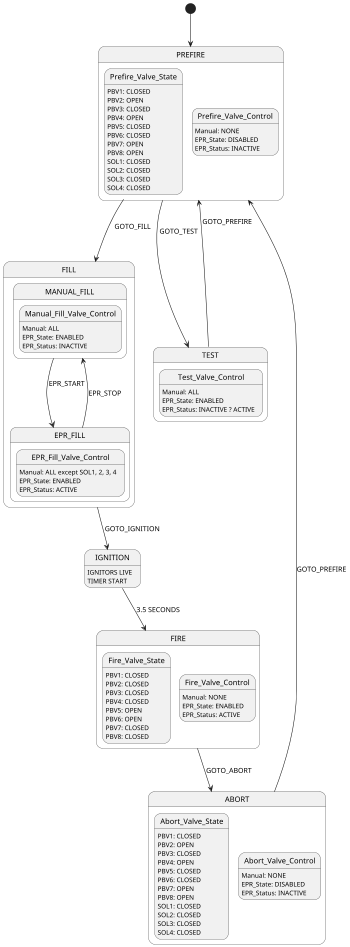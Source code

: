 @startuml stateMachine
scale 350 width
[*] --> PREFIRE
PREFIRE --> FILL : GOTO_FILL \n
PREFIRE --> TEST : GOTO_TEST
FILL --> IGNITION : GOTO_IGNITION
IGNITION --> FIRE : 3.5 SECONDS
FIRE --> ABORT : GOTO_ABORT
ABORT --> PREFIRE : GOTO_PREFIRE
TEST --> PREFIRE : GOTO_PREFIRE \n\n
 
state PREFIRE {
  state Prefire_Valve_State: PBV1: CLOSED
  state Prefire_Valve_State: PBV2: OPEN
  state Prefire_Valve_State: PBV3: CLOSED
  state Prefire_Valve_State: PBV4: OPEN
  state Prefire_Valve_State: PBV5: CLOSED
  state Prefire_Valve_State: PBV6: CLOSED
  state Prefire_Valve_State: PBV7: OPEN
  state Prefire_Valve_State: PBV8: OPEN
  state Prefire_Valve_State: SOL1: CLOSED
  state Prefire_Valve_State: SOL2: CLOSED
  state Prefire_Valve_State: SOL3: CLOSED
  state Prefire_Valve_State: SOL4: CLOSED
 
  state Prefire_Valve_Control
  state Prefire_Valve_Control: Manual: NONE
  state Prefire_Valve_Control: EPR_State: DISABLED
  state Prefire_Valve_Control: EPR_Status: INACTIVE
}
 
state FILL {
  state MANUAL_FILL {
    state Manual_Fill_Valve_Control
    state Manual_Fill_Valve_Control: Manual: ALL
    state Manual_Fill_Valve_Control: EPR_State: ENABLED
    state Manual_Fill_Valve_Control: EPR_Status: INACTIVE
  }
 
  MANUAL_FILL ---> EPR_FILL : EPR_START \n\n
 
  state EPR_FILL {
    state EPR_Fill_Valve_Control
    state EPR_Fill_Valve_Control: Manual: ALL except SOL1, 2, 3, 4
    state EPR_Fill_Valve_Control: EPR_State: ENABLED
    state EPR_Fill_Valve_Control: EPR_Status: ACTIVE
  }
 
  EPR_FILL ---> MANUAL_FILL : EPR_STOP
}
 
state IGNITION {
  IGNITION : IGNITORS LIVE
  IGNITION : TIMER START
}
 
state FIRE {
  state Fire_Valve_State: PBV1: CLOSED
  state Fire_Valve_State: PBV2: CLOSED
  state Fire_Valve_State: PBV3: CLOSED
  state Fire_Valve_State: PBV4: CLOSED
  state Fire_Valve_State: PBV5: OPEN
  state Fire_Valve_State: PBV6: OPEN
  state Fire_Valve_State: PBV7: CLOSED
  state Fire_Valve_State: PBV8: CLOSED
 
  state Fire_Valve_Control
  state Fire_Valve_Control: Manual: NONE
  state Fire_Valve_Control: EPR_State: ENABLED
  state Fire_Valve_Control: EPR_Status: ACTIVE
}
 
state ABORT {
  state Abort_Valve_State: PBV1: CLOSED
  state Abort_Valve_State: PBV2: OPEN
  state Abort_Valve_State: PBV3: CLOSED
  state Abort_Valve_State: PBV4: OPEN
  state Abort_Valve_State: PBV5: CLOSED
  state Abort_Valve_State: PBV6: CLOSED
  state Abort_Valve_State: PBV7: OPEN
  state Abort_Valve_State: PBV8: OPEN
  state Abort_Valve_State: SOL1: CLOSED
  state Abort_Valve_State: SOL2: CLOSED
  state Abort_Valve_State: SOL3: CLOSED
  state Abort_Valve_State: SOL4: CLOSED
 
  state Abort_Valve_Control
  state Abort_Valve_Control: Manual: NONE
  state Abort_Valve_Control: EPR_State: DISABLED
  state Abort_Valve_Control: EPR_Status: INACTIVE
}
 
state TEST {
  state Test_Valve_Control
  state Test_Valve_Control: Manual: ALL
  state Test_Valve_Control: EPR_State: ENABLED
  state Test_Valve_Control: EPR_Status: INACTIVE ? ACTIVE
}
@enduml